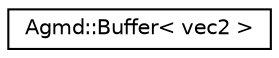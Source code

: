 digraph "Graphical Class Hierarchy"
{
  edge [fontname="Helvetica",fontsize="10",labelfontname="Helvetica",labelfontsize="10"];
  node [fontname="Helvetica",fontsize="10",shape=record];
  rankdir="LR";
  Node1 [label="Agmd::Buffer\< vec2 \>",height=0.2,width=0.4,color="black", fillcolor="white", style="filled",URL="$class_agmd_1_1_buffer.html"];
}
